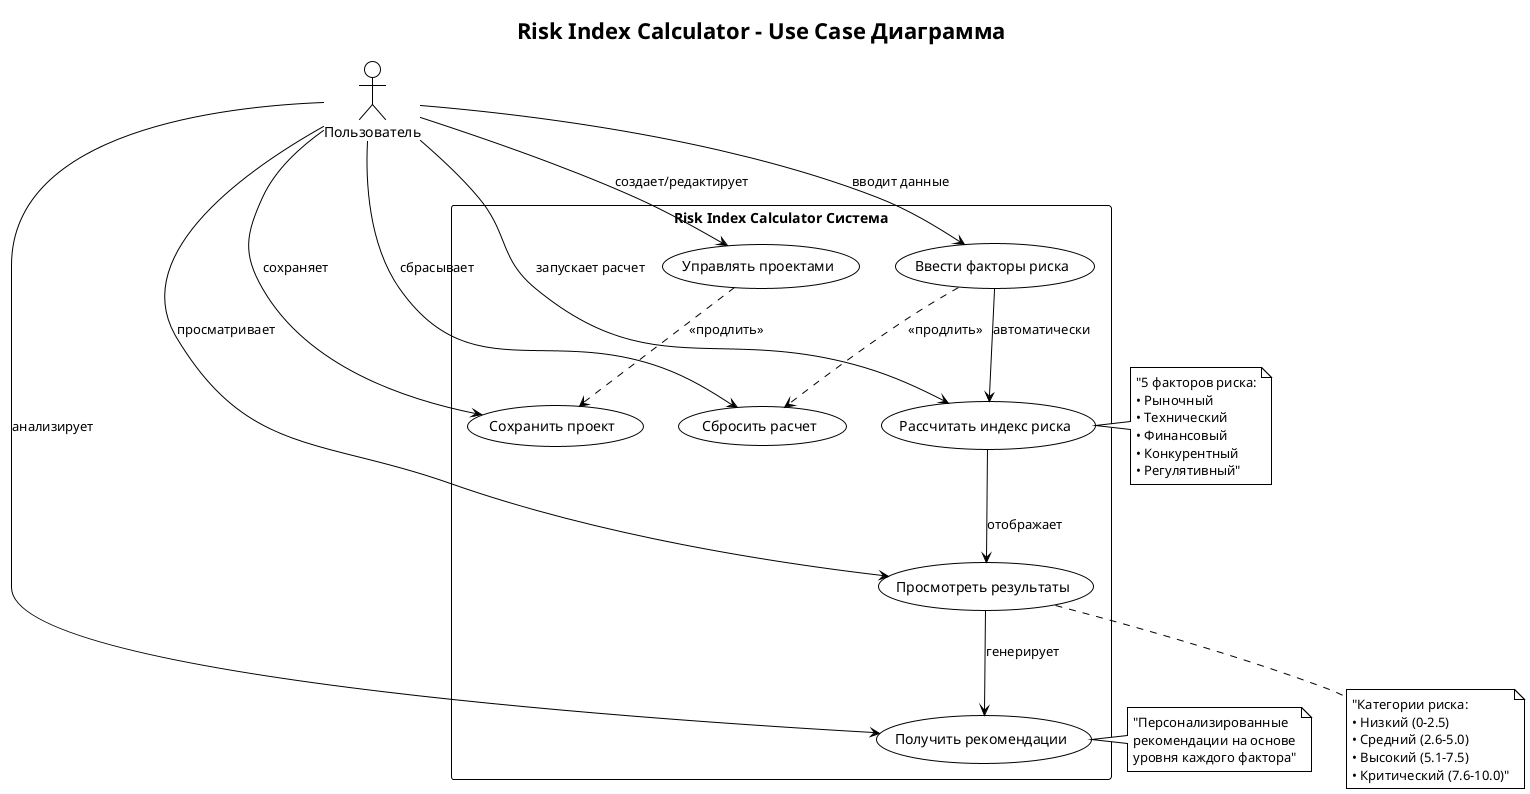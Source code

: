 @startuml RiskIndexCalculatorUseCaseDiagram

!theme plain
skinparam backgroundColor transparent

title Risk Index Calculator - Use Case Диаграмма

' Актеры
actor "Пользователь" as User

' Границы системы
rectangle "Risk Index Calculator Система" {

  ' Основные варианты использования
  usecase "Ввести факторы риска" as UC1
  usecase "Рассчитать индекс риска" as UC2
  usecase "Просмотреть результаты" as UC3
  usecase "Получить рекомендации" as UC4

  ' Управление проектами
  usecase "Управлять проектами" as UC5

  ' Дополнительные функции
  usecase "Сохранить проект" as UC6
  usecase "Сбросить расчет" as UC7

}

' Основные потоки взаимодействия
User --> UC1 : вводит данные
User --> UC2 : запускает расчет
User --> UC3 : просматривает
User --> UC4 : анализирует
User --> UC5 : создает/редактирует

' Дополнительные функции
User --> UC6 : сохраняет
User --> UC7 : сбрасывает

' Процессный поток
UC1 --> UC2 : автоматически
UC2 --> UC3 : отображает
UC3 --> UC4 : генерирует

' Необязательные отношения
UC5 ..> UC6 : <<продлить>>
UC1 ..> UC7 : <<продлить>>

' Notes
note right of UC2 : "5 факторов риска:\n• Рыночный\n• Технический\n• Финансовый\n• Конкурентный\n• Регулятивный"

note bottom of UC3 : "Категории риска:\n• Низкий (0-2.5)\n• Средний (2.6-5.0)\n• Высокий (5.1-7.5)\n• Критический (7.6-10.0)"

note left of UC4 : "Персонализированные\nрекомендации на основе\nуровня каждого фактора"

@enduml